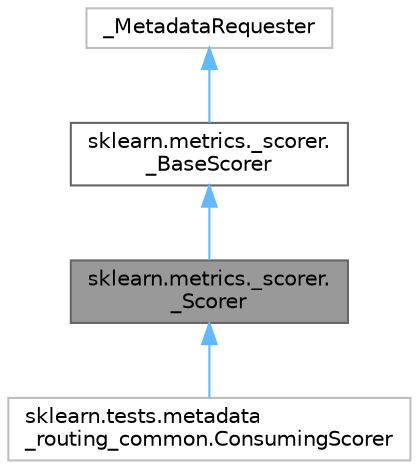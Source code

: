 digraph "sklearn.metrics._scorer._Scorer"
{
 // LATEX_PDF_SIZE
  bgcolor="transparent";
  edge [fontname=Helvetica,fontsize=10,labelfontname=Helvetica,labelfontsize=10];
  node [fontname=Helvetica,fontsize=10,shape=box,height=0.2,width=0.4];
  Node1 [id="Node000001",label="sklearn.metrics._scorer.\l_Scorer",height=0.2,width=0.4,color="gray40", fillcolor="grey60", style="filled", fontcolor="black",tooltip=" "];
  Node2 -> Node1 [id="edge1_Node000001_Node000002",dir="back",color="steelblue1",style="solid",tooltip=" "];
  Node2 [id="Node000002",label="sklearn.metrics._scorer.\l_BaseScorer",height=0.2,width=0.4,color="gray40", fillcolor="white", style="filled",URL="$d2/db8/classsklearn_1_1metrics_1_1__scorer_1_1__BaseScorer.html",tooltip=" "];
  Node3 -> Node2 [id="edge2_Node000002_Node000003",dir="back",color="steelblue1",style="solid",tooltip=" "];
  Node3 [id="Node000003",label="_MetadataRequester",height=0.2,width=0.4,color="grey75", fillcolor="white", style="filled",URL="$d9/dc5/class__MetadataRequester.html",tooltip=" "];
  Node1 -> Node4 [id="edge3_Node000001_Node000004",dir="back",color="steelblue1",style="solid",tooltip=" "];
  Node4 [id="Node000004",label="sklearn.tests.metadata\l_routing_common.ConsumingScorer",height=0.2,width=0.4,color="grey75", fillcolor="white", style="filled",URL="$d0/dba/classsklearn_1_1tests_1_1metadata__routing__common_1_1ConsumingScorer.html",tooltip=" "];
}
